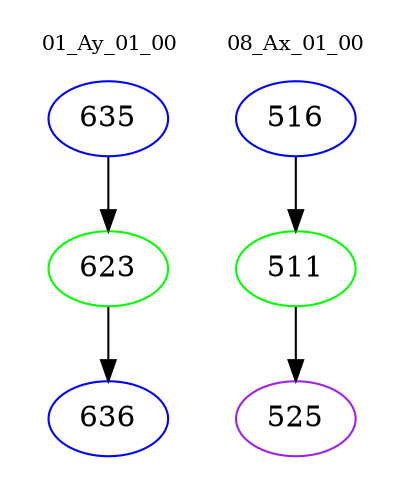digraph{
subgraph cluster_0 {
color = white
label = "01_Ay_01_00";
fontsize=10;
T0_635 [label="635", color="blue"]
T0_635 -> T0_623 [color="black"]
T0_623 [label="623", color="green"]
T0_623 -> T0_636 [color="black"]
T0_636 [label="636", color="blue"]
}
subgraph cluster_1 {
color = white
label = "08_Ax_01_00";
fontsize=10;
T1_516 [label="516", color="blue"]
T1_516 -> T1_511 [color="black"]
T1_511 [label="511", color="green"]
T1_511 -> T1_525 [color="black"]
T1_525 [label="525", color="purple"]
}
}
